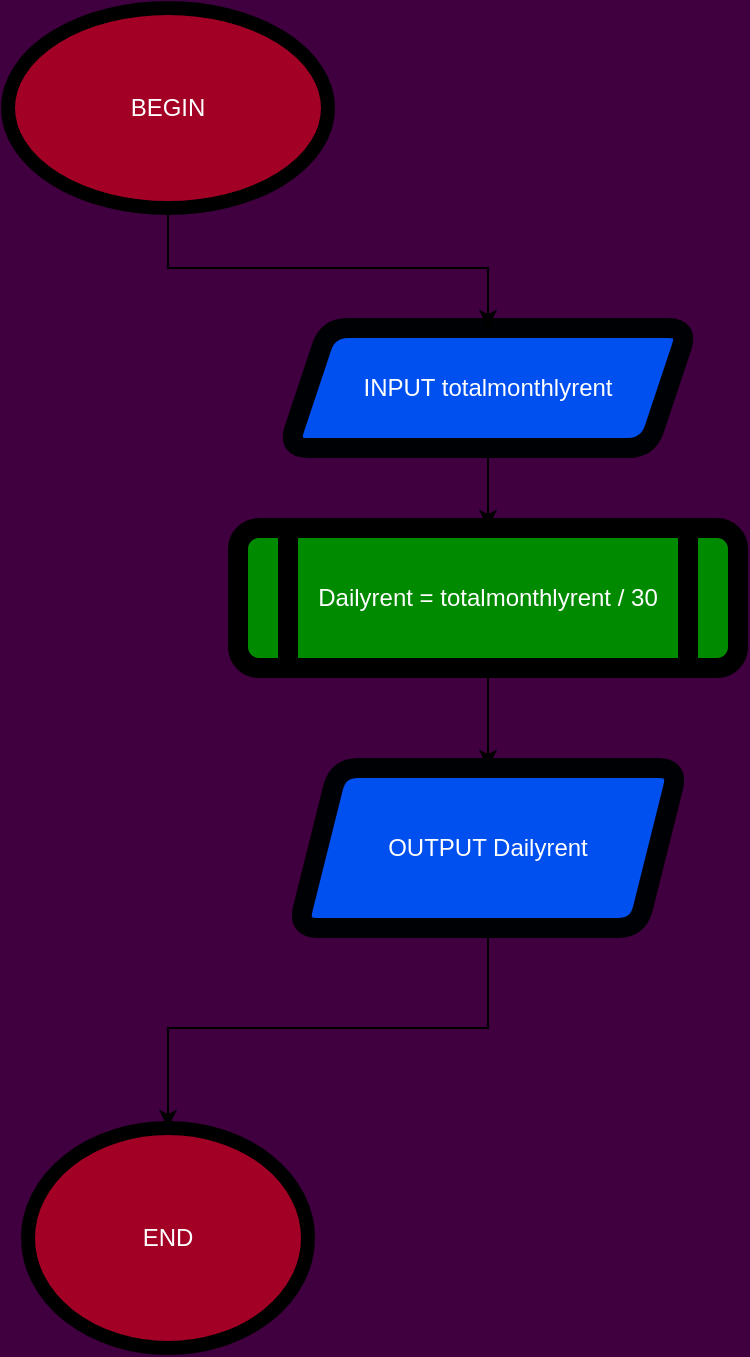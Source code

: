 <mxfile version="24.7.5">
  <diagram name="Page-1" id="jqNsPWzOKys25l1DeQyC">
    <mxGraphModel dx="1434" dy="836" grid="1" gridSize="10" guides="1" tooltips="1" connect="1" arrows="1" fold="1" page="1" pageScale="1" pageWidth="850" pageHeight="1100" background="#400040" math="0" shadow="0">
      <root>
        <mxCell id="0" />
        <mxCell id="1" parent="0" />
        <mxCell id="unafsOgkc8dJaCwN3ePO-2" style="edgeStyle=orthogonalEdgeStyle;rounded=0;orthogonalLoop=1;jettySize=auto;html=1;entryX=0.5;entryY=0;entryDx=0;entryDy=0;" edge="1" parent="1" source="unafsOgkc8dJaCwN3ePO-3" target="unafsOgkc8dJaCwN3ePO-5">
          <mxGeometry relative="1" as="geometry" />
        </mxCell>
        <mxCell id="unafsOgkc8dJaCwN3ePO-3" value="INPUT totalmonthlyrent" style="shape=parallelogram;perimeter=parallelogramPerimeter;whiteSpace=wrap;html=1;fixedSize=1;fillColor=#0050ef;fontColor=#ffffff;strokeColor=#000105;strokeWidth=10;rounded=1;" vertex="1" parent="1">
          <mxGeometry x="330" y="300" width="200" height="60" as="geometry" />
        </mxCell>
        <mxCell id="unafsOgkc8dJaCwN3ePO-4" style="edgeStyle=orthogonalEdgeStyle;rounded=0;orthogonalLoop=1;jettySize=auto;html=1;exitX=0.5;exitY=1;exitDx=0;exitDy=0;entryX=0.5;entryY=0;entryDx=0;entryDy=0;" edge="1" parent="1" source="unafsOgkc8dJaCwN3ePO-5" target="unafsOgkc8dJaCwN3ePO-7">
          <mxGeometry relative="1" as="geometry" />
        </mxCell>
        <mxCell id="unafsOgkc8dJaCwN3ePO-5" value="&lt;div&gt;Dailyrent = totalmonthlyrent / 30&lt;br&gt;&lt;/div&gt;" style="shape=process;whiteSpace=wrap;html=1;backgroundOutline=1;fillColor=#008a00;fontColor=#ffffff;strokeColor=#000000;strokeWidth=10;rounded=1;" vertex="1" parent="1">
          <mxGeometry x="305" y="400" width="250" height="70" as="geometry" />
        </mxCell>
        <mxCell id="unafsOgkc8dJaCwN3ePO-6" style="edgeStyle=orthogonalEdgeStyle;rounded=0;orthogonalLoop=1;jettySize=auto;html=1;exitX=0.5;exitY=1;exitDx=0;exitDy=0;entryX=0.5;entryY=0;entryDx=0;entryDy=0;" edge="1" parent="1" source="unafsOgkc8dJaCwN3ePO-7" target="unafsOgkc8dJaCwN3ePO-9">
          <mxGeometry relative="1" as="geometry" />
        </mxCell>
        <mxCell id="unafsOgkc8dJaCwN3ePO-7" value="OUTPUT Dailyrent" style="shape=parallelogram;perimeter=parallelogramPerimeter;whiteSpace=wrap;html=1;fixedSize=1;fillColor=#0050ef;fontColor=#ffffff;strokeColor=#000105;strokeWidth=10;rounded=1;" vertex="1" parent="1">
          <mxGeometry x="335" y="520" width="190" height="80" as="geometry" />
        </mxCell>
        <mxCell id="unafsOgkc8dJaCwN3ePO-12" style="edgeStyle=orthogonalEdgeStyle;rounded=0;orthogonalLoop=1;jettySize=auto;html=1;entryX=0.5;entryY=0;entryDx=0;entryDy=0;" edge="1" parent="1" source="unafsOgkc8dJaCwN3ePO-8" target="unafsOgkc8dJaCwN3ePO-3">
          <mxGeometry relative="1" as="geometry" />
        </mxCell>
        <mxCell id="unafsOgkc8dJaCwN3ePO-8" value="BEGIN" style="ellipse;whiteSpace=wrap;html=1;fillColor=#a20025;fontColor=#ffffff;strokeColor=#000000;strokeWidth=7;" vertex="1" parent="1">
          <mxGeometry x="190" y="140" width="160" height="100" as="geometry" />
        </mxCell>
        <mxCell id="unafsOgkc8dJaCwN3ePO-9" value="END" style="ellipse;whiteSpace=wrap;html=1;fillColor=#a20025;fontColor=#ffffff;strokeColor=#000000;strokeWidth=7;" vertex="1" parent="1">
          <mxGeometry x="200" y="700" width="140" height="110" as="geometry" />
        </mxCell>
      </root>
    </mxGraphModel>
  </diagram>
</mxfile>
